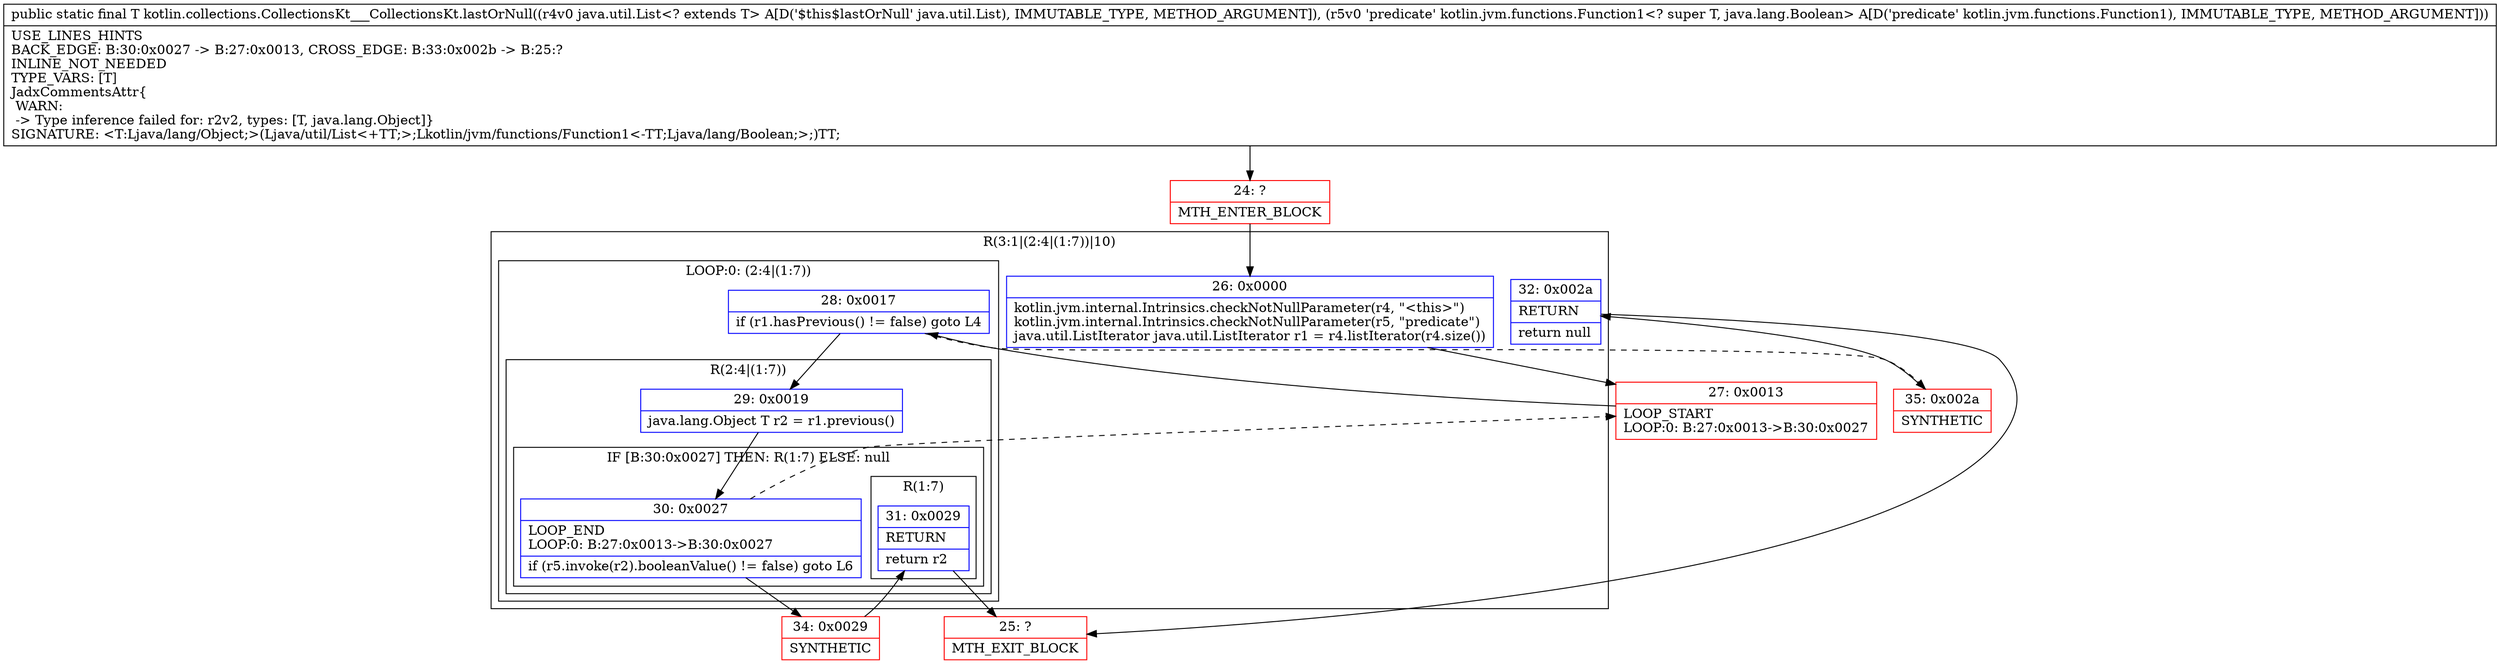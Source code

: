 digraph "CFG forkotlin.collections.CollectionsKt___CollectionsKt.lastOrNull(Ljava\/util\/List;Lkotlin\/jvm\/functions\/Function1;)Ljava\/lang\/Object;" {
subgraph cluster_Region_107960299 {
label = "R(3:1|(2:4|(1:7))|10)";
node [shape=record,color=blue];
Node_26 [shape=record,label="{26\:\ 0x0000|kotlin.jvm.internal.Intrinsics.checkNotNullParameter(r4, \"\<this\>\")\lkotlin.jvm.internal.Intrinsics.checkNotNullParameter(r5, \"predicate\")\ljava.util.ListIterator java.util.ListIterator r1 = r4.listIterator(r4.size())\l}"];
subgraph cluster_LoopRegion_89453598 {
label = "LOOP:0: (2:4|(1:7))";
node [shape=record,color=blue];
Node_28 [shape=record,label="{28\:\ 0x0017|if (r1.hasPrevious() != false) goto L4\l}"];
subgraph cluster_Region_36575074 {
label = "R(2:4|(1:7))";
node [shape=record,color=blue];
Node_29 [shape=record,label="{29\:\ 0x0019|java.lang.Object T r2 = r1.previous()\l}"];
subgraph cluster_IfRegion_128020013 {
label = "IF [B:30:0x0027] THEN: R(1:7) ELSE: null";
node [shape=record,color=blue];
Node_30 [shape=record,label="{30\:\ 0x0027|LOOP_END\lLOOP:0: B:27:0x0013\-\>B:30:0x0027\l|if (r5.invoke(r2).booleanValue() != false) goto L6\l}"];
subgraph cluster_Region_2064490813 {
label = "R(1:7)";
node [shape=record,color=blue];
Node_31 [shape=record,label="{31\:\ 0x0029|RETURN\l|return r2\l}"];
}
}
}
}
Node_32 [shape=record,label="{32\:\ 0x002a|RETURN\l|return null\l}"];
}
Node_24 [shape=record,color=red,label="{24\:\ ?|MTH_ENTER_BLOCK\l}"];
Node_27 [shape=record,color=red,label="{27\:\ 0x0013|LOOP_START\lLOOP:0: B:27:0x0013\-\>B:30:0x0027\l}"];
Node_34 [shape=record,color=red,label="{34\:\ 0x0029|SYNTHETIC\l}"];
Node_25 [shape=record,color=red,label="{25\:\ ?|MTH_EXIT_BLOCK\l}"];
Node_35 [shape=record,color=red,label="{35\:\ 0x002a|SYNTHETIC\l}"];
MethodNode[shape=record,label="{public static final T kotlin.collections.CollectionsKt___CollectionsKt.lastOrNull((r4v0 java.util.List\<? extends T\> A[D('$this$lastOrNull' java.util.List), IMMUTABLE_TYPE, METHOD_ARGUMENT]), (r5v0 'predicate' kotlin.jvm.functions.Function1\<? super T, java.lang.Boolean\> A[D('predicate' kotlin.jvm.functions.Function1), IMMUTABLE_TYPE, METHOD_ARGUMENT]))  | USE_LINES_HINTS\lBACK_EDGE: B:30:0x0027 \-\> B:27:0x0013, CROSS_EDGE: B:33:0x002b \-\> B:25:?\lINLINE_NOT_NEEDED\lTYPE_VARS: [T]\lJadxCommentsAttr\{\l WARN: \l \-\> Type inference failed for: r2v2, types: [T, java.lang.Object]\}\lSIGNATURE: \<T:Ljava\/lang\/Object;\>(Ljava\/util\/List\<+TT;\>;Lkotlin\/jvm\/functions\/Function1\<\-TT;Ljava\/lang\/Boolean;\>;)TT;\l}"];
MethodNode -> Node_24;Node_26 -> Node_27;
Node_28 -> Node_29;
Node_28 -> Node_35[style=dashed];
Node_29 -> Node_30;
Node_30 -> Node_27[style=dashed];
Node_30 -> Node_34;
Node_31 -> Node_25;
Node_32 -> Node_25;
Node_24 -> Node_26;
Node_27 -> Node_28;
Node_34 -> Node_31;
Node_35 -> Node_32;
}

